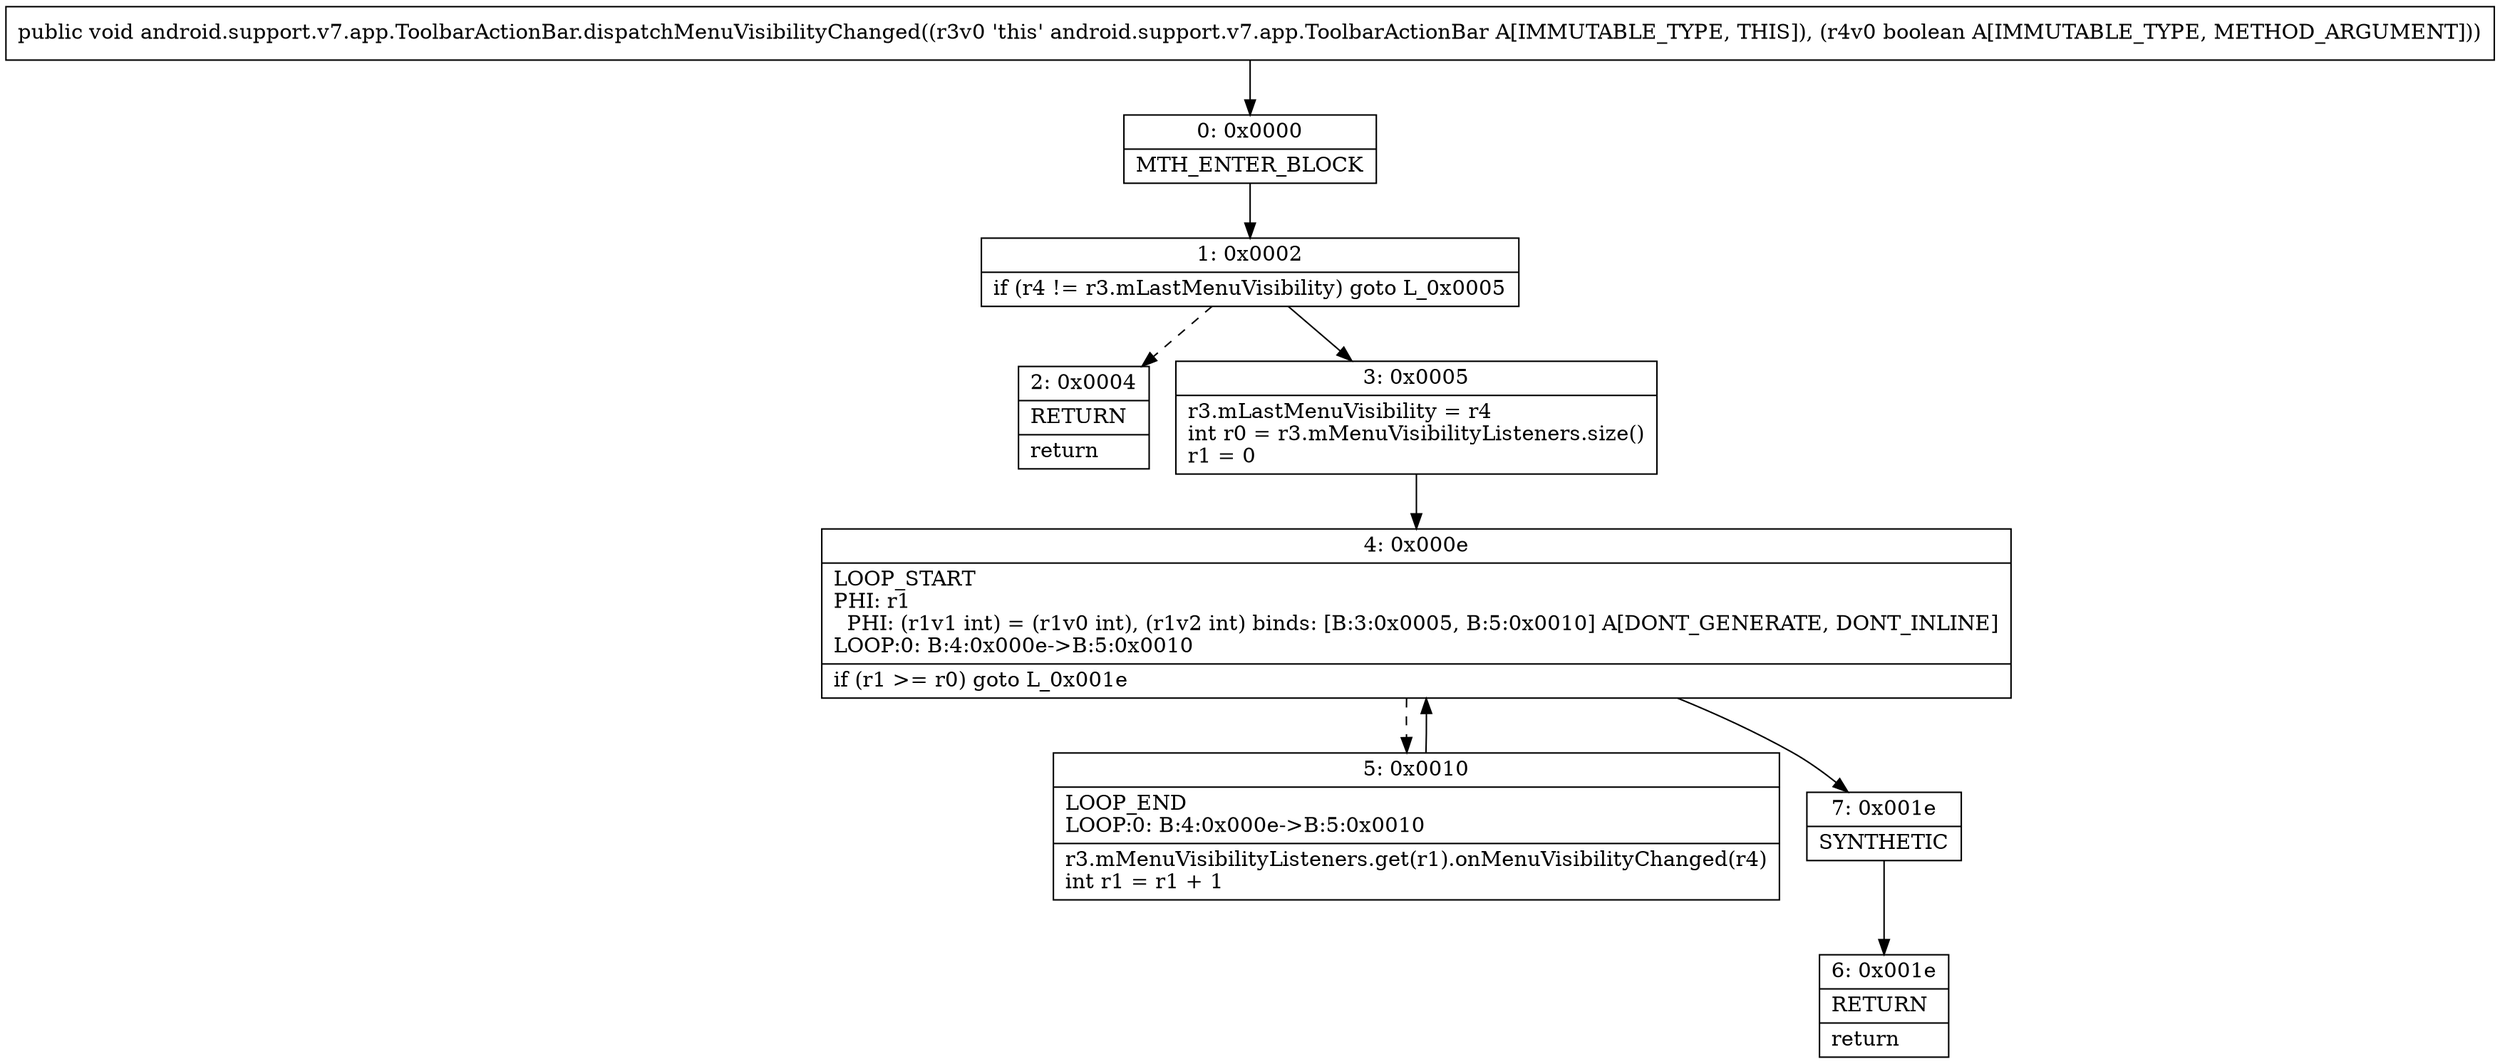 digraph "CFG forandroid.support.v7.app.ToolbarActionBar.dispatchMenuVisibilityChanged(Z)V" {
Node_0 [shape=record,label="{0\:\ 0x0000|MTH_ENTER_BLOCK\l}"];
Node_1 [shape=record,label="{1\:\ 0x0002|if (r4 != r3.mLastMenuVisibility) goto L_0x0005\l}"];
Node_2 [shape=record,label="{2\:\ 0x0004|RETURN\l|return\l}"];
Node_3 [shape=record,label="{3\:\ 0x0005|r3.mLastMenuVisibility = r4\lint r0 = r3.mMenuVisibilityListeners.size()\lr1 = 0\l}"];
Node_4 [shape=record,label="{4\:\ 0x000e|LOOP_START\lPHI: r1 \l  PHI: (r1v1 int) = (r1v0 int), (r1v2 int) binds: [B:3:0x0005, B:5:0x0010] A[DONT_GENERATE, DONT_INLINE]\lLOOP:0: B:4:0x000e\-\>B:5:0x0010\l|if (r1 \>= r0) goto L_0x001e\l}"];
Node_5 [shape=record,label="{5\:\ 0x0010|LOOP_END\lLOOP:0: B:4:0x000e\-\>B:5:0x0010\l|r3.mMenuVisibilityListeners.get(r1).onMenuVisibilityChanged(r4)\lint r1 = r1 + 1\l}"];
Node_6 [shape=record,label="{6\:\ 0x001e|RETURN\l|return\l}"];
Node_7 [shape=record,label="{7\:\ 0x001e|SYNTHETIC\l}"];
MethodNode[shape=record,label="{public void android.support.v7.app.ToolbarActionBar.dispatchMenuVisibilityChanged((r3v0 'this' android.support.v7.app.ToolbarActionBar A[IMMUTABLE_TYPE, THIS]), (r4v0 boolean A[IMMUTABLE_TYPE, METHOD_ARGUMENT])) }"];
MethodNode -> Node_0;
Node_0 -> Node_1;
Node_1 -> Node_2[style=dashed];
Node_1 -> Node_3;
Node_3 -> Node_4;
Node_4 -> Node_5[style=dashed];
Node_4 -> Node_7;
Node_5 -> Node_4;
Node_7 -> Node_6;
}


